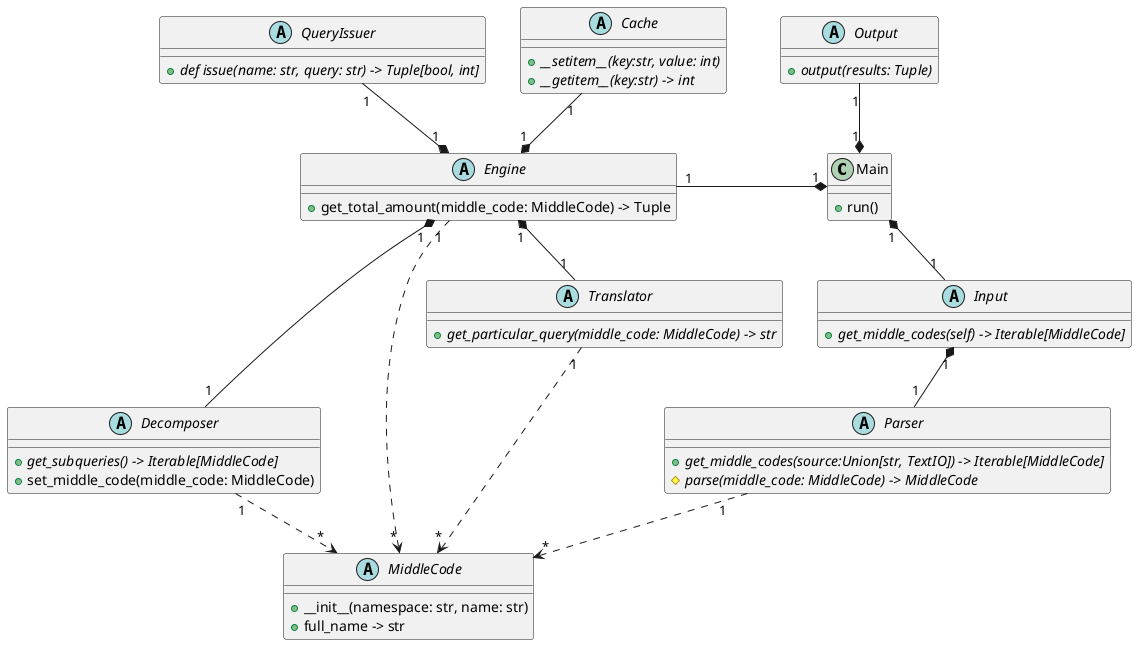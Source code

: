 @startuml quantityer_class_diagram
class Main{
    +run()
}
abstract class Parser {
    {abstract} +get_middle_codes(source:Union[str, TextIO]) -> Iterable[MiddleCode]
    {abstract} #parse(middle_code: MiddleCode) -> MiddleCode
}
abstract class Engine {
    +get_total_amount(middle_code: MiddleCode) -> Tuple
}
abstract Cache {
    {abstract} +__setitem__(key:str, value: int)
    {abstract} +__getitem__(key:str) -> int
}
abstract Decomposer {
    {abstract} +get_subqueries() -> Iterable[MiddleCode]
    +set_middle_code(middle_code: MiddleCode)
}
abstract MiddleCode {
    +__init__(namespace: str, name: str)
    +{method} full_name -> str
}
abstract class QueryIssuer {
    {abstract} +def issue(name: str, query: str) -> Tuple[bool, int]
}
abstract class Translator {
    {abstract} +get_particular_query(middle_code: MiddleCode) -> str
}
abstract class Input {
    {abstract} +get_middle_codes(self) -> Iterable[MiddleCode]
}
abstract class Output {
    {abstract} +output(results: Tuple)
}

Main "1" *-l- "1" Engine
Main "1" *-- "1" Input
Main "1" *-u- "1" Output
Engine "1" *-u- "1" Cache
Engine "1" *-u- "1" QueryIssuer
Engine "1" *-- "1" Decomposer
Engine "1" *-- "1" Translator
Engine "1" ..> "*" MiddleCode
Decomposer "1" ..> "*" MiddleCode
Parser "1" ..> "*" MiddleCode
Translator "1" .d.> "*" MiddleCode
Input "1" *-- "1" Parser
@enduml
